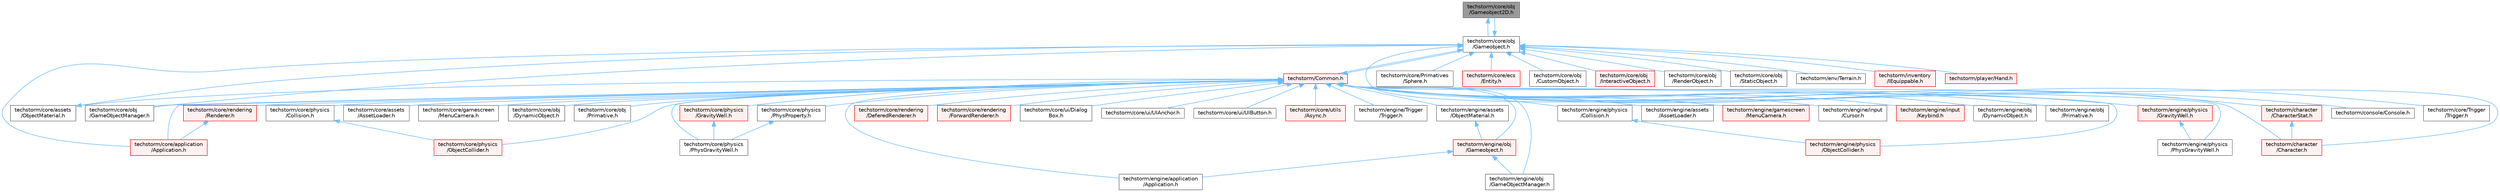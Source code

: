 digraph "techstorm/core/obj/Gameobject2D.h"
{
 // LATEX_PDF_SIZE
  bgcolor="transparent";
  edge [fontname=Helvetica,fontsize=10,labelfontname=Helvetica,labelfontsize=10];
  node [fontname=Helvetica,fontsize=10,shape=box,height=0.2,width=0.4];
  Node1 [id="Node000001",label="techstorm/core/obj\l/Gameobject2D.h",height=0.2,width=0.4,color="gray40", fillcolor="grey60", style="filled", fontcolor="black",tooltip=" "];
  Node1 -> Node2 [id="edge1_Node000001_Node000002",dir="back",color="steelblue1",style="solid",tooltip=" "];
  Node2 [id="Node000002",label="techstorm/core/obj\l/Gameobject.h",height=0.2,width=0.4,color="grey40", fillcolor="white", style="filled",URL="$core_2obj_2_gameobject_8h.html",tooltip=" "];
  Node2 -> Node3 [id="edge2_Node000002_Node000003",dir="back",color="steelblue1",style="solid",tooltip=" "];
  Node3 [id="Node000003",label="techstorm/Common.h",height=0.2,width=0.4,color="red", fillcolor="#FFF0F0", style="filled",URL="$_common_8h.html",tooltip=" "];
  Node3 -> Node4 [id="edge3_Node000003_Node000004",dir="back",color="steelblue1",style="solid",tooltip=" "];
  Node4 [id="Node000004",label="techstorm/character\l/Character.h",height=0.2,width=0.4,color="red", fillcolor="#FFF0F0", style="filled",URL="$_character_8h.html",tooltip=" "];
  Node3 -> Node23 [id="edge4_Node000003_Node000023",dir="back",color="steelblue1",style="solid",tooltip=" "];
  Node23 [id="Node000023",label="techstorm/character\l/CharacterStat.h",height=0.2,width=0.4,color="red", fillcolor="#FFF0F0", style="filled",URL="$_character_stat_8h.html",tooltip=" "];
  Node23 -> Node4 [id="edge5_Node000023_Node000004",dir="back",color="steelblue1",style="solid",tooltip=" "];
  Node3 -> Node26 [id="edge6_Node000003_Node000026",dir="back",color="steelblue1",style="solid",tooltip=" "];
  Node26 [id="Node000026",label="techstorm/console/Console.h",height=0.2,width=0.4,color="grey40", fillcolor="white", style="filled",URL="$_console_8h.html",tooltip=" "];
  Node3 -> Node27 [id="edge7_Node000003_Node000027",dir="back",color="steelblue1",style="solid",tooltip=" "];
  Node27 [id="Node000027",label="techstorm/core/Trigger\l/Trigger.h",height=0.2,width=0.4,color="grey40", fillcolor="white", style="filled",URL="$core_2_trigger_2_trigger_8h.html",tooltip=" "];
  Node3 -> Node7 [id="edge8_Node000003_Node000007",dir="back",color="steelblue1",style="solid",tooltip=" "];
  Node7 [id="Node000007",label="techstorm/core/application\l/Application.h",height=0.2,width=0.4,color="red", fillcolor="#FFF0F0", style="filled",URL="$core_2application_2_application_8h.html",tooltip=" "];
  Node3 -> Node28 [id="edge9_Node000003_Node000028",dir="back",color="steelblue1",style="solid",tooltip=" "];
  Node28 [id="Node000028",label="techstorm/core/assets\l/AssetLoader.h",height=0.2,width=0.4,color="grey40", fillcolor="white", style="filled",URL="$core_2assets_2_asset_loader_8h.html",tooltip=" "];
  Node3 -> Node29 [id="edge10_Node000003_Node000029",dir="back",color="steelblue1",style="solid",tooltip=" "];
  Node29 [id="Node000029",label="techstorm/core/assets\l/ObjectMaterial.h",height=0.2,width=0.4,color="grey40", fillcolor="white", style="filled",URL="$core_2assets_2_object_material_8h.html",tooltip=" "];
  Node29 -> Node2 [id="edge11_Node000029_Node000002",dir="back",color="steelblue1",style="solid",tooltip=" "];
  Node3 -> Node30 [id="edge12_Node000003_Node000030",dir="back",color="steelblue1",style="solid",tooltip=" "];
  Node30 [id="Node000030",label="techstorm/core/gamescreen\l/MenuCamera.h",height=0.2,width=0.4,color="grey40", fillcolor="white", style="filled",URL="$core_2gamescreen_2_menu_camera_8h.html",tooltip=" "];
  Node3 -> Node31 [id="edge13_Node000003_Node000031",dir="back",color="steelblue1",style="solid",tooltip=" "];
  Node31 [id="Node000031",label="techstorm/core/obj\l/DynamicObject.h",height=0.2,width=0.4,color="grey40", fillcolor="white", style="filled",URL="$core_2obj_2_dynamic_object_8h.html",tooltip=" "];
  Node3 -> Node32 [id="edge14_Node000003_Node000032",dir="back",color="steelblue1",style="solid",tooltip=" "];
  Node32 [id="Node000032",label="techstorm/core/obj\l/GameObjectManager.h",height=0.2,width=0.4,color="grey40", fillcolor="white", style="filled",URL="$core_2obj_2_game_object_manager_8h.html",tooltip=" "];
  Node3 -> Node2 [id="edge15_Node000003_Node000002",dir="back",color="steelblue1",style="solid",tooltip=" "];
  Node3 -> Node33 [id="edge16_Node000003_Node000033",dir="back",color="steelblue1",style="solid",tooltip=" "];
  Node33 [id="Node000033",label="techstorm/core/obj\l/Primative.h",height=0.2,width=0.4,color="grey40", fillcolor="white", style="filled",URL="$core_2obj_2_primative_8h.html",tooltip=" "];
  Node3 -> Node34 [id="edge17_Node000003_Node000034",dir="back",color="steelblue1",style="solid",tooltip=" "];
  Node34 [id="Node000034",label="techstorm/core/physics\l/Collision.h",height=0.2,width=0.4,color="grey40", fillcolor="white", style="filled",URL="$core_2physics_2_collision_8h.html",tooltip=" "];
  Node34 -> Node35 [id="edge18_Node000034_Node000035",dir="back",color="steelblue1",style="solid",tooltip=" "];
  Node35 [id="Node000035",label="techstorm/core/physics\l/ObjectCollider.h",height=0.2,width=0.4,color="red", fillcolor="#FFF0F0", style="filled",URL="$core_2physics_2_object_collider_8h.html",tooltip=" "];
  Node3 -> Node37 [id="edge19_Node000003_Node000037",dir="back",color="steelblue1",style="solid",tooltip=" "];
  Node37 [id="Node000037",label="techstorm/core/physics\l/GravityWell.h",height=0.2,width=0.4,color="red", fillcolor="#FFF0F0", style="filled",URL="$core_2physics_2_gravity_well_8h.html",tooltip=" "];
  Node37 -> Node39 [id="edge20_Node000037_Node000039",dir="back",color="steelblue1",style="solid",tooltip=" "];
  Node39 [id="Node000039",label="techstorm/core/physics\l/PhysGravityWell.h",height=0.2,width=0.4,color="grey40", fillcolor="white", style="filled",URL="$core_2physics_2_phys_gravity_well_8h.html",tooltip=" "];
  Node3 -> Node35 [id="edge21_Node000003_Node000035",dir="back",color="steelblue1",style="solid",tooltip=" "];
  Node3 -> Node39 [id="edge22_Node000003_Node000039",dir="back",color="steelblue1",style="solid",tooltip=" "];
  Node3 -> Node40 [id="edge23_Node000003_Node000040",dir="back",color="steelblue1",style="solid",tooltip=" "];
  Node40 [id="Node000040",label="techstorm/core/physics\l/PhysProperty.h",height=0.2,width=0.4,color="grey40", fillcolor="white", style="filled",URL="$core_2physics_2_phys_property_8h.html",tooltip=" "];
  Node40 -> Node39 [id="edge24_Node000040_Node000039",dir="back",color="steelblue1",style="solid",tooltip=" "];
  Node3 -> Node41 [id="edge25_Node000003_Node000041",dir="back",color="steelblue1",style="solid",tooltip=" "];
  Node41 [id="Node000041",label="techstorm/core/rendering\l/DeferedRenderer.h",height=0.2,width=0.4,color="red", fillcolor="#FFF0F0", style="filled",URL="$core_2rendering_2_defered_renderer_8h.html",tooltip=" "];
  Node3 -> Node43 [id="edge26_Node000003_Node000043",dir="back",color="steelblue1",style="solid",tooltip=" "];
  Node43 [id="Node000043",label="techstorm/core/rendering\l/ForwardRenderer.h",height=0.2,width=0.4,color="red", fillcolor="#FFF0F0", style="filled",URL="$core_2rendering_2_forward_renderer_8h.html",tooltip=" "];
  Node3 -> Node44 [id="edge27_Node000003_Node000044",dir="back",color="steelblue1",style="solid",tooltip=" "];
  Node44 [id="Node000044",label="techstorm/core/rendering\l/Renderer.h",height=0.2,width=0.4,color="red", fillcolor="#FFF0F0", style="filled",URL="$core_2rendering_2_renderer_8h.html",tooltip=" "];
  Node44 -> Node7 [id="edge28_Node000044_Node000007",dir="back",color="steelblue1",style="solid",tooltip=" "];
  Node3 -> Node45 [id="edge29_Node000003_Node000045",dir="back",color="steelblue1",style="solid",tooltip=" "];
  Node45 [id="Node000045",label="techstorm/core/ui/Dialog\lBox.h",height=0.2,width=0.4,color="grey40", fillcolor="white", style="filled",URL="$core_2ui_2_dialog_box_8h.html",tooltip=" "];
  Node3 -> Node46 [id="edge30_Node000003_Node000046",dir="back",color="steelblue1",style="solid",tooltip=" "];
  Node46 [id="Node000046",label="techstorm/core/ui/UIAnchor.h",height=0.2,width=0.4,color="grey40", fillcolor="white", style="filled",URL="$core_2ui_2_u_i_anchor_8h.html",tooltip=" "];
  Node3 -> Node47 [id="edge31_Node000003_Node000047",dir="back",color="steelblue1",style="solid",tooltip=" "];
  Node47 [id="Node000047",label="techstorm/core/ui/UIButton.h",height=0.2,width=0.4,color="grey40", fillcolor="white", style="filled",URL="$core_2ui_2_u_i_button_8h.html",tooltip=" "];
  Node3 -> Node48 [id="edge32_Node000003_Node000048",dir="back",color="steelblue1",style="solid",tooltip=" "];
  Node48 [id="Node000048",label="techstorm/core/utils\l/Async.h",height=0.2,width=0.4,color="red", fillcolor="#FFF0F0", style="filled",URL="$core_2utils_2_async_8h.html",tooltip=" "];
  Node3 -> Node50 [id="edge33_Node000003_Node000050",dir="back",color="steelblue1",style="solid",tooltip=" "];
  Node50 [id="Node000050",label="techstorm/engine/Trigger\l/Trigger.h",height=0.2,width=0.4,color="grey40", fillcolor="white", style="filled",URL="$engine_2_trigger_2_trigger_8h.html",tooltip=" "];
  Node3 -> Node20 [id="edge34_Node000003_Node000020",dir="back",color="steelblue1",style="solid",tooltip=" "];
  Node20 [id="Node000020",label="techstorm/engine/application\l/Application.h",height=0.2,width=0.4,color="grey40", fillcolor="white", style="filled",URL="$engine_2application_2_application_8h.html",tooltip=" "];
  Node3 -> Node51 [id="edge35_Node000003_Node000051",dir="back",color="steelblue1",style="solid",tooltip=" "];
  Node51 [id="Node000051",label="techstorm/engine/assets\l/AssetLoader.h",height=0.2,width=0.4,color="grey40", fillcolor="white", style="filled",URL="$engine_2assets_2_asset_loader_8h.html",tooltip=" "];
  Node3 -> Node52 [id="edge36_Node000003_Node000052",dir="back",color="steelblue1",style="solid",tooltip=" "];
  Node52 [id="Node000052",label="techstorm/engine/assets\l/ObjectMaterial.h",height=0.2,width=0.4,color="grey40", fillcolor="white", style="filled",URL="$engine_2assets_2_object_material_8h.html",tooltip=" "];
  Node52 -> Node53 [id="edge37_Node000052_Node000053",dir="back",color="steelblue1",style="solid",tooltip=" "];
  Node53 [id="Node000053",label="techstorm/engine/obj\l/Gameobject.h",height=0.2,width=0.4,color="red", fillcolor="#FFF0F0", style="filled",URL="$engine_2obj_2_gameobject_8h.html",tooltip=" "];
  Node53 -> Node20 [id="edge38_Node000053_Node000020",dir="back",color="steelblue1",style="solid",tooltip=" "];
  Node53 -> Node59 [id="edge39_Node000053_Node000059",dir="back",color="steelblue1",style="solid",tooltip=" "];
  Node59 [id="Node000059",label="techstorm/engine/obj\l/GameObjectManager.h",height=0.2,width=0.4,color="grey40", fillcolor="white", style="filled",URL="$engine_2obj_2_game_object_manager_8h.html",tooltip=" "];
  Node3 -> Node64 [id="edge40_Node000003_Node000064",dir="back",color="steelblue1",style="solid",tooltip=" "];
  Node64 [id="Node000064",label="techstorm/engine/gamescreen\l/MenuCamera.h",height=0.2,width=0.4,color="red", fillcolor="#FFF0F0", style="filled",URL="$engine_2gamescreen_2_menu_camera_8h.html",tooltip=" "];
  Node3 -> Node66 [id="edge41_Node000003_Node000066",dir="back",color="steelblue1",style="solid",tooltip=" "];
  Node66 [id="Node000066",label="techstorm/engine/input\l/Cursor.h",height=0.2,width=0.4,color="grey40", fillcolor="white", style="filled",URL="$engine_2input_2_cursor_8h.html",tooltip=" "];
  Node3 -> Node67 [id="edge42_Node000003_Node000067",dir="back",color="steelblue1",style="solid",tooltip=" "];
  Node67 [id="Node000067",label="techstorm/engine/input\l/Keybind.h",height=0.2,width=0.4,color="red", fillcolor="#FFF0F0", style="filled",URL="$engine_2input_2_keybind_8h.html",tooltip=" "];
  Node3 -> Node69 [id="edge43_Node000003_Node000069",dir="back",color="steelblue1",style="solid",tooltip=" "];
  Node69 [id="Node000069",label="techstorm/engine/obj\l/DynamicObject.h",height=0.2,width=0.4,color="grey40", fillcolor="white", style="filled",URL="$engine_2obj_2_dynamic_object_8h.html",tooltip=" "];
  Node3 -> Node59 [id="edge44_Node000003_Node000059",dir="back",color="steelblue1",style="solid",tooltip=" "];
  Node3 -> Node53 [id="edge45_Node000003_Node000053",dir="back",color="steelblue1",style="solid",tooltip=" "];
  Node3 -> Node70 [id="edge46_Node000003_Node000070",dir="back",color="steelblue1",style="solid",tooltip=" "];
  Node70 [id="Node000070",label="techstorm/engine/obj\l/Primative.h",height=0.2,width=0.4,color="grey40", fillcolor="white", style="filled",URL="$engine_2obj_2_primative_8h.html",tooltip=" "];
  Node3 -> Node71 [id="edge47_Node000003_Node000071",dir="back",color="steelblue1",style="solid",tooltip=" "];
  Node71 [id="Node000071",label="techstorm/engine/physics\l/Collision.h",height=0.2,width=0.4,color="grey40", fillcolor="white", style="filled",URL="$engine_2physics_2_collision_8h.html",tooltip=" "];
  Node71 -> Node72 [id="edge48_Node000071_Node000072",dir="back",color="steelblue1",style="solid",tooltip=" "];
  Node72 [id="Node000072",label="techstorm/engine/physics\l/ObjectCollider.h",height=0.2,width=0.4,color="red", fillcolor="#FFF0F0", style="filled",URL="$engine_2physics_2_object_collider_8h.html",tooltip=" "];
  Node3 -> Node74 [id="edge49_Node000003_Node000074",dir="back",color="steelblue1",style="solid",tooltip=" "];
  Node74 [id="Node000074",label="techstorm/engine/physics\l/GravityWell.h",height=0.2,width=0.4,color="red", fillcolor="#FFF0F0", style="filled",URL="$engine_2physics_2_gravity_well_8h.html",tooltip=" "];
  Node74 -> Node76 [id="edge50_Node000074_Node000076",dir="back",color="steelblue1",style="solid",tooltip=" "];
  Node76 [id="Node000076",label="techstorm/engine/physics\l/PhysGravityWell.h",height=0.2,width=0.4,color="grey40", fillcolor="white", style="filled",URL="$engine_2physics_2_phys_gravity_well_8h.html",tooltip=" "];
  Node3 -> Node72 [id="edge51_Node000003_Node000072",dir="back",color="steelblue1",style="solid",tooltip=" "];
  Node3 -> Node76 [id="edge52_Node000003_Node000076",dir="back",color="steelblue1",style="solid",tooltip=" "];
  Node2 -> Node4 [id="edge53_Node000002_Node000004",dir="back",color="steelblue1",style="solid",tooltip=" "];
  Node2 -> Node9 [id="edge54_Node000002_Node000009",dir="back",color="steelblue1",style="solid",tooltip=" "];
  Node9 [id="Node000009",label="techstorm/core/Primatives\l/Sphere.h",height=0.2,width=0.4,color="grey40", fillcolor="white", style="filled",URL="$core_2_primatives_2_sphere_8h.html",tooltip=" "];
  Node2 -> Node7 [id="edge55_Node000002_Node000007",dir="back",color="steelblue1",style="solid",tooltip=" "];
  Node2 -> Node108 [id="edge56_Node000002_Node000108",dir="back",color="steelblue1",style="solid",tooltip=" "];
  Node108 [id="Node000108",label="techstorm/core/ecs\l/Entity.h",height=0.2,width=0.4,color="red", fillcolor="#FFF0F0", style="filled",URL="$core_2ecs_2_entity_8h.html",tooltip=" "];
  Node2 -> Node113 [id="edge57_Node000002_Node000113",dir="back",color="steelblue1",style="solid",tooltip=" "];
  Node113 [id="Node000113",label="techstorm/core/obj\l/CustomObject.h",height=0.2,width=0.4,color="grey40", fillcolor="white", style="filled",URL="$core_2obj_2_custom_object_8h.html",tooltip=" "];
  Node2 -> Node32 [id="edge58_Node000002_Node000032",dir="back",color="steelblue1",style="solid",tooltip=" "];
  Node2 -> Node1 [id="edge59_Node000002_Node000001",dir="back",color="steelblue1",style="solid",tooltip=" "];
  Node2 -> Node114 [id="edge60_Node000002_Node000114",dir="back",color="steelblue1",style="solid",tooltip=" "];
  Node114 [id="Node000114",label="techstorm/core/obj\l/InteractiveObject.h",height=0.2,width=0.4,color="red", fillcolor="#FFF0F0", style="filled",URL="$core_2obj_2_interactive_object_8h.html",tooltip=" "];
  Node2 -> Node116 [id="edge61_Node000002_Node000116",dir="back",color="steelblue1",style="solid",tooltip=" "];
  Node116 [id="Node000116",label="techstorm/core/obj\l/RenderObject.h",height=0.2,width=0.4,color="grey40", fillcolor="white", style="filled",URL="$core_2obj_2_render_object_8h.html",tooltip=" "];
  Node2 -> Node117 [id="edge62_Node000002_Node000117",dir="back",color="steelblue1",style="solid",tooltip=" "];
  Node117 [id="Node000117",label="techstorm/core/obj\l/StaticObject.h",height=0.2,width=0.4,color="grey40", fillcolor="white", style="filled",URL="$core_2obj_2_static_object_8h.html",tooltip=" "];
  Node2 -> Node118 [id="edge63_Node000002_Node000118",dir="back",color="steelblue1",style="solid",tooltip=" "];
  Node118 [id="Node000118",label="techstorm/env/Terrain.h",height=0.2,width=0.4,color="grey40", fillcolor="white", style="filled",URL="$_terrain_8h.html",tooltip=" "];
  Node2 -> Node119 [id="edge64_Node000002_Node000119",dir="back",color="steelblue1",style="solid",tooltip=" "];
  Node119 [id="Node000119",label="techstorm/inventory\l/IEquippable.h",height=0.2,width=0.4,color="red", fillcolor="#FFF0F0", style="filled",URL="$_i_equippable_8h.html",tooltip=" "];
  Node2 -> Node122 [id="edge65_Node000002_Node000122",dir="back",color="steelblue1",style="solid",tooltip=" "];
  Node122 [id="Node000122",label="techstorm/player/Hand.h",height=0.2,width=0.4,color="red", fillcolor="#FFF0F0", style="filled",URL="$_hand_8h.html",tooltip=" "];
}
